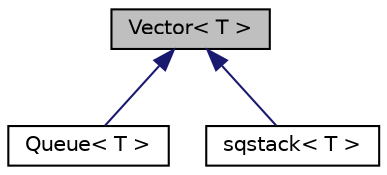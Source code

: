 digraph "Vector&lt; T &gt;"
{
 // LATEX_PDF_SIZE
  edge [fontname="Helvetica",fontsize="10",labelfontname="Helvetica",labelfontsize="10"];
  node [fontname="Helvetica",fontsize="10",shape=record];
  Node1 [label="Vector\< T \>",height=0.2,width=0.4,color="black", fillcolor="grey75", style="filled", fontcolor="black",tooltip=" "];
  Node1 -> Node2 [dir="back",color="midnightblue",fontsize="10",style="solid"];
  Node2 [label="Queue\< T \>",height=0.2,width=0.4,color="black", fillcolor="white", style="filled",URL="$class_queue.html",tooltip=" "];
  Node1 -> Node3 [dir="back",color="midnightblue",fontsize="10",style="solid"];
  Node3 [label="sqstack\< T \>",height=0.2,width=0.4,color="black", fillcolor="white", style="filled",URL="$classsqstack.html",tooltip=" "];
}
